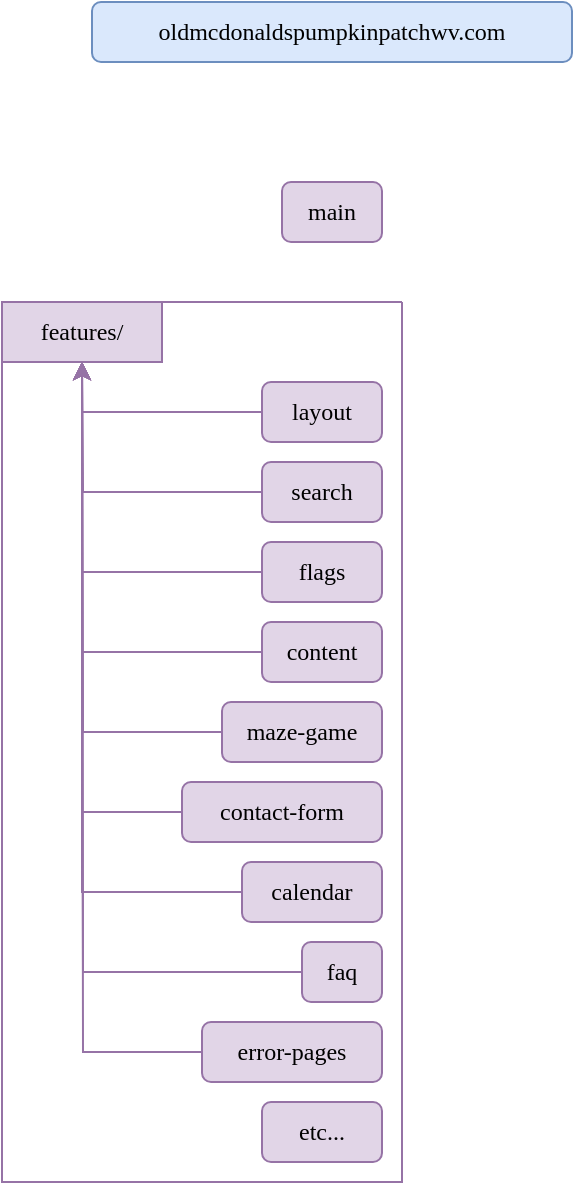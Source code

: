<mxfile version="28.2.5">
  <diagram name="Page-1" id="o6yJUd2rQhLODu_G7iH8">
    <mxGraphModel dx="870" dy="508" grid="1" gridSize="10" guides="1" tooltips="1" connect="1" arrows="1" fold="1" page="1" pageScale="1" pageWidth="850" pageHeight="1100" math="0" shadow="0">
      <root>
        <mxCell id="0" />
        <mxCell id="1" parent="0" />
        <mxCell id="-4VWNVWn2c0_IAg-sDkh-6" value="&lt;font face=&quot;Lucida Console&quot;&gt;main&lt;/font&gt;" style="rounded=1;whiteSpace=wrap;html=1;fillColor=#e1d5e7;strokeColor=#9673a6;" vertex="1" parent="1">
          <mxGeometry x="160" y="160" width="50" height="30" as="geometry" />
        </mxCell>
        <mxCell id="-4VWNVWn2c0_IAg-sDkh-7" value="&lt;font face=&quot;Lucida Console&quot;&gt;oldmcdonaldspumpkinpatchwv.com&lt;/font&gt;" style="rounded=1;whiteSpace=wrap;html=1;fillColor=#dae8fc;strokeColor=#6c8ebf;" vertex="1" parent="1">
          <mxGeometry x="65" y="70" width="240" height="30" as="geometry" />
        </mxCell>
        <mxCell id="-4VWNVWn2c0_IAg-sDkh-9" value="" style="swimlane;startSize=0;fillColor=#e1d5e7;strokeColor=#9673a6;" vertex="1" parent="1">
          <mxGeometry x="20" y="220" width="200" height="440" as="geometry" />
        </mxCell>
        <mxCell id="-4VWNVWn2c0_IAg-sDkh-10" value="&lt;font face=&quot;Lucida Console&quot;&gt;features/&lt;/font&gt;" style="rounded=0;whiteSpace=wrap;html=1;fillColor=#e1d5e7;strokeColor=#9673a6;" vertex="1" parent="-4VWNVWn2c0_IAg-sDkh-9">
          <mxGeometry width="80" height="30" as="geometry" />
        </mxCell>
        <mxCell id="-4VWNVWn2c0_IAg-sDkh-22" style="edgeStyle=orthogonalEdgeStyle;rounded=0;orthogonalLoop=1;jettySize=auto;html=1;entryX=0.5;entryY=1;entryDx=0;entryDy=0;fillColor=#e1d5e7;strokeColor=#9673a6;" edge="1" parent="-4VWNVWn2c0_IAg-sDkh-9" source="-4VWNVWn2c0_IAg-sDkh-11" target="-4VWNVWn2c0_IAg-sDkh-10">
          <mxGeometry relative="1" as="geometry" />
        </mxCell>
        <mxCell id="-4VWNVWn2c0_IAg-sDkh-11" value="&lt;font face=&quot;Lucida Console&quot;&gt;layout&lt;/font&gt;" style="rounded=1;whiteSpace=wrap;html=1;fillColor=#e1d5e7;strokeColor=#9673a6;" vertex="1" parent="-4VWNVWn2c0_IAg-sDkh-9">
          <mxGeometry x="130" y="40" width="60" height="30" as="geometry" />
        </mxCell>
        <mxCell id="-4VWNVWn2c0_IAg-sDkh-23" style="edgeStyle=orthogonalEdgeStyle;rounded=0;orthogonalLoop=1;jettySize=auto;html=1;fillColor=#e1d5e7;strokeColor=#9673a6;" edge="1" parent="-4VWNVWn2c0_IAg-sDkh-9" source="-4VWNVWn2c0_IAg-sDkh-12">
          <mxGeometry relative="1" as="geometry">
            <mxPoint x="40" y="30" as="targetPoint" />
          </mxGeometry>
        </mxCell>
        <mxCell id="-4VWNVWn2c0_IAg-sDkh-12" value="&lt;font face=&quot;Lucida Console&quot;&gt;search&lt;/font&gt;" style="rounded=1;whiteSpace=wrap;html=1;fillColor=#e1d5e7;strokeColor=#9673a6;" vertex="1" parent="-4VWNVWn2c0_IAg-sDkh-9">
          <mxGeometry x="130" y="80" width="60" height="30" as="geometry" />
        </mxCell>
        <mxCell id="-4VWNVWn2c0_IAg-sDkh-24" style="edgeStyle=orthogonalEdgeStyle;rounded=0;orthogonalLoop=1;jettySize=auto;html=1;entryX=0.5;entryY=1;entryDx=0;entryDy=0;fillColor=#e1d5e7;strokeColor=#9673a6;" edge="1" parent="-4VWNVWn2c0_IAg-sDkh-9" source="-4VWNVWn2c0_IAg-sDkh-13" target="-4VWNVWn2c0_IAg-sDkh-10">
          <mxGeometry relative="1" as="geometry" />
        </mxCell>
        <mxCell id="-4VWNVWn2c0_IAg-sDkh-13" value="&lt;font face=&quot;Lucida Console&quot;&gt;flags&lt;/font&gt;" style="rounded=1;whiteSpace=wrap;html=1;fillColor=#e1d5e7;strokeColor=#9673a6;" vertex="1" parent="-4VWNVWn2c0_IAg-sDkh-9">
          <mxGeometry x="130" y="120" width="60" height="30" as="geometry" />
        </mxCell>
        <mxCell id="-4VWNVWn2c0_IAg-sDkh-25" style="edgeStyle=orthogonalEdgeStyle;rounded=0;orthogonalLoop=1;jettySize=auto;html=1;entryX=0.5;entryY=1;entryDx=0;entryDy=0;fillColor=#e1d5e7;strokeColor=#9673a6;" edge="1" parent="-4VWNVWn2c0_IAg-sDkh-9" source="-4VWNVWn2c0_IAg-sDkh-14" target="-4VWNVWn2c0_IAg-sDkh-10">
          <mxGeometry relative="1" as="geometry" />
        </mxCell>
        <mxCell id="-4VWNVWn2c0_IAg-sDkh-14" value="&lt;font face=&quot;Lucida Console&quot;&gt;content&lt;/font&gt;" style="rounded=1;whiteSpace=wrap;html=1;fillColor=#e1d5e7;strokeColor=#9673a6;" vertex="1" parent="-4VWNVWn2c0_IAg-sDkh-9">
          <mxGeometry x="130" y="160" width="60" height="30" as="geometry" />
        </mxCell>
        <mxCell id="-4VWNVWn2c0_IAg-sDkh-26" style="edgeStyle=orthogonalEdgeStyle;rounded=0;orthogonalLoop=1;jettySize=auto;html=1;fillColor=#e1d5e7;strokeColor=#9673a6;" edge="1" parent="-4VWNVWn2c0_IAg-sDkh-9" source="-4VWNVWn2c0_IAg-sDkh-16">
          <mxGeometry relative="1" as="geometry">
            <mxPoint x="40" y="30" as="targetPoint" />
          </mxGeometry>
        </mxCell>
        <mxCell id="-4VWNVWn2c0_IAg-sDkh-16" value="&lt;font face=&quot;Lucida Console&quot;&gt;maze-game&lt;/font&gt;" style="rounded=1;whiteSpace=wrap;html=1;fillColor=#e1d5e7;strokeColor=#9673a6;" vertex="1" parent="-4VWNVWn2c0_IAg-sDkh-9">
          <mxGeometry x="110" y="200" width="80" height="30" as="geometry" />
        </mxCell>
        <mxCell id="-4VWNVWn2c0_IAg-sDkh-27" style="edgeStyle=orthogonalEdgeStyle;rounded=0;orthogonalLoop=1;jettySize=auto;html=1;entryX=0.5;entryY=1;entryDx=0;entryDy=0;fillColor=#e1d5e7;strokeColor=#9673a6;" edge="1" parent="-4VWNVWn2c0_IAg-sDkh-9" source="-4VWNVWn2c0_IAg-sDkh-17" target="-4VWNVWn2c0_IAg-sDkh-10">
          <mxGeometry relative="1" as="geometry" />
        </mxCell>
        <mxCell id="-4VWNVWn2c0_IAg-sDkh-17" value="&lt;font face=&quot;Lucida Console&quot;&gt;contact-form&lt;/font&gt;" style="rounded=1;whiteSpace=wrap;html=1;fillColor=#e1d5e7;strokeColor=#9673a6;" vertex="1" parent="-4VWNVWn2c0_IAg-sDkh-9">
          <mxGeometry x="90" y="240" width="100" height="30" as="geometry" />
        </mxCell>
        <mxCell id="-4VWNVWn2c0_IAg-sDkh-28" style="edgeStyle=orthogonalEdgeStyle;rounded=0;orthogonalLoop=1;jettySize=auto;html=1;entryX=0.5;entryY=1;entryDx=0;entryDy=0;fillColor=#e1d5e7;strokeColor=#9673a6;" edge="1" parent="-4VWNVWn2c0_IAg-sDkh-9" source="-4VWNVWn2c0_IAg-sDkh-18" target="-4VWNVWn2c0_IAg-sDkh-10">
          <mxGeometry relative="1" as="geometry" />
        </mxCell>
        <mxCell id="-4VWNVWn2c0_IAg-sDkh-18" value="&lt;font face=&quot;Lucida Console&quot;&gt;calendar&lt;/font&gt;" style="rounded=1;whiteSpace=wrap;html=1;fillColor=#e1d5e7;strokeColor=#9673a6;" vertex="1" parent="-4VWNVWn2c0_IAg-sDkh-9">
          <mxGeometry x="120" y="280" width="70" height="30" as="geometry" />
        </mxCell>
        <mxCell id="-4VWNVWn2c0_IAg-sDkh-29" style="edgeStyle=orthogonalEdgeStyle;rounded=0;orthogonalLoop=1;jettySize=auto;html=1;fillColor=#e1d5e7;strokeColor=#9673a6;" edge="1" parent="-4VWNVWn2c0_IAg-sDkh-9" source="-4VWNVWn2c0_IAg-sDkh-19">
          <mxGeometry relative="1" as="geometry">
            <mxPoint x="40" y="30" as="targetPoint" />
          </mxGeometry>
        </mxCell>
        <mxCell id="-4VWNVWn2c0_IAg-sDkh-19" value="&lt;font face=&quot;Lucida Console&quot;&gt;faq&lt;/font&gt;" style="rounded=1;whiteSpace=wrap;html=1;fillColor=#e1d5e7;strokeColor=#9673a6;" vertex="1" parent="-4VWNVWn2c0_IAg-sDkh-9">
          <mxGeometry x="150" y="320" width="40" height="30" as="geometry" />
        </mxCell>
        <mxCell id="-4VWNVWn2c0_IAg-sDkh-30" style="edgeStyle=orthogonalEdgeStyle;rounded=0;orthogonalLoop=1;jettySize=auto;html=1;fillColor=#e1d5e7;strokeColor=#9673a6;" edge="1" parent="-4VWNVWn2c0_IAg-sDkh-9" source="-4VWNVWn2c0_IAg-sDkh-20">
          <mxGeometry relative="1" as="geometry">
            <mxPoint x="40" y="30" as="targetPoint" />
          </mxGeometry>
        </mxCell>
        <mxCell id="-4VWNVWn2c0_IAg-sDkh-20" value="&lt;font face=&quot;Lucida Console&quot;&gt;error-pages&lt;/font&gt;" style="rounded=1;whiteSpace=wrap;html=1;fillColor=#e1d5e7;strokeColor=#9673a6;" vertex="1" parent="-4VWNVWn2c0_IAg-sDkh-9">
          <mxGeometry x="100" y="360" width="90" height="30" as="geometry" />
        </mxCell>
        <mxCell id="-4VWNVWn2c0_IAg-sDkh-21" value="&lt;font face=&quot;Lucida Console&quot;&gt;etc...&lt;/font&gt;" style="rounded=1;whiteSpace=wrap;html=1;fillColor=#e1d5e7;strokeColor=#9673a6;" vertex="1" parent="-4VWNVWn2c0_IAg-sDkh-9">
          <mxGeometry x="130" y="400" width="60" height="30" as="geometry" />
        </mxCell>
      </root>
    </mxGraphModel>
  </diagram>
</mxfile>
